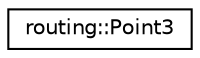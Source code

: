 digraph "Graphical Class Hierarchy"
{
 // LATEX_PDF_SIZE
  edge [fontname="Helvetica",fontsize="10",labelfontname="Helvetica",labelfontsize="10"];
  node [fontname="Helvetica",fontsize="10",shape=record];
  rankdir="LR";
  Node0 [label="routing::Point3",height=0.2,width=0.4,color="black", fillcolor="white", style="filled",URL="$structrouting_1_1Point3.html",tooltip=" "];
}

